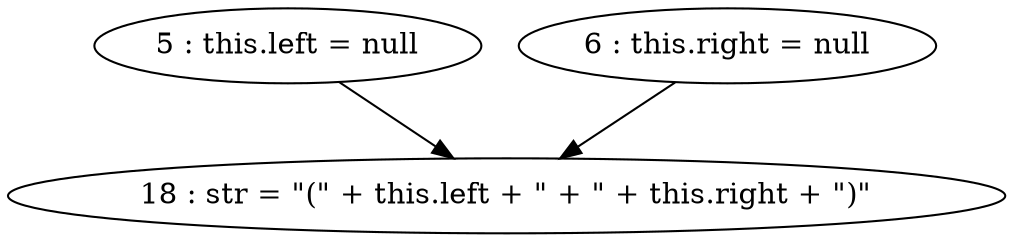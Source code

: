 digraph G {
"5 : this.left = null"
"5 : this.left = null" -> "18 : str = \"(\" + this.left + \" + \" + this.right + \")\""
"6 : this.right = null"
"6 : this.right = null" -> "18 : str = \"(\" + this.left + \" + \" + this.right + \")\""
"18 : str = \"(\" + this.left + \" + \" + this.right + \")\""
}
